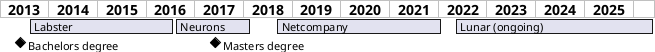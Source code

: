 @startgantt
hide footbox
projectscale yearly zoom 0.5

Project starts 2013-01-01
[Labster] starts 2013-08-01
[Labster] ends 2016-07-30
[Neurons] starts 2016-08-01
[Neurons] ends 2018-03-01
[Netcompany] starts 2018-09-01
[Netcompany] ends 2022-01-31
[Lunar (ongoing)] starts 2022-05-01
[Lunar (ongoing)] ends %date("YYYY-MM-dd")
[Neurons] displays on same row as [Labster]
[Netcompany] displays on same row as [Labster]
[Lunar (ongoing)] displays on same row as [Labster]
[Masters degree] happens on 2017-06-01
[Bachelors degree] happens on 2013-06-01
[Bachelors degree] displays on same row as [Masters degree]
@endgantt
